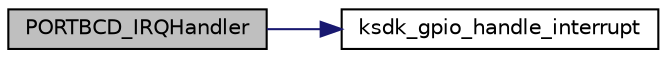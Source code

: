 digraph "PORTBCD_IRQHandler"
{
  edge [fontname="Helvetica",fontsize="10",labelfontname="Helvetica",labelfontsize="10"];
  node [fontname="Helvetica",fontsize="10",shape=record];
  rankdir="LR";
  Node7 [label="PORTBCD_IRQHandler",height=0.2,width=0.4,color="black", fillcolor="grey75", style="filled", fontcolor="black"];
  Node7 -> Node8 [color="midnightblue",fontsize="10",style="solid",fontname="Helvetica"];
  Node8 [label="ksdk_gpio_handle_interrupt",height=0.2,width=0.4,color="black", fillcolor="white", style="filled",URL="$gpio__driver__irq__ke15z_8c.html#ae1f26b9bce765af15e31dc9a9e23a305"];
}
